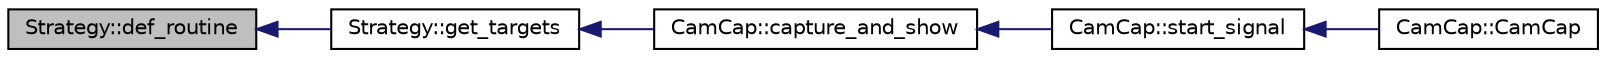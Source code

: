 digraph "Strategy::def_routine"
{
 // INTERACTIVE_SVG=YES
  edge [fontname="Helvetica",fontsize="10",labelfontname="Helvetica",labelfontsize="10"];
  node [fontname="Helvetica",fontsize="10",shape=record];
  rankdir="LR";
  Node88 [label="Strategy::def_routine",height=0.2,width=0.4,color="black", fillcolor="grey75", style="filled", fontcolor="black"];
  Node88 -> Node89 [dir="back",color="midnightblue",fontsize="10",style="solid",fontname="Helvetica"];
  Node89 [label="Strategy::get_targets",height=0.2,width=0.4,color="black", fillcolor="white", style="filled",URL="$class_strategy.html#ab1c455b23e8b7f3377132a3e243f8f76"];
  Node89 -> Node90 [dir="back",color="midnightblue",fontsize="10",style="solid",fontname="Helvetica"];
  Node90 [label="CamCap::capture_and_show",height=0.2,width=0.4,color="black", fillcolor="white", style="filled",URL="$class_cam_cap.html#a87f384c5fec40a0ccfd7833347fec0df",tooltip="Captures camera frames and shows it in the interface. "];
  Node90 -> Node91 [dir="back",color="midnightblue",fontsize="10",style="solid",fontname="Helvetica"];
  Node91 [label="CamCap::start_signal",height=0.2,width=0.4,color="black", fillcolor="white", style="filled",URL="$class_cam_cap.html#ae676e6624dd821ad494a80e68a41e249",tooltip="Interface adjustments after &#39;start&#39; button is clicked. "];
  Node91 -> Node92 [dir="back",color="midnightblue",fontsize="10",style="solid",fontname="Helvetica"];
  Node92 [label="CamCap::CamCap",height=0.2,width=0.4,color="black", fillcolor="white", style="filled",URL="$class_cam_cap.html#afe0db98a5f72bc9b261dcb78e2840da6",tooltip="Constructor of a CamCap object. "];
}
